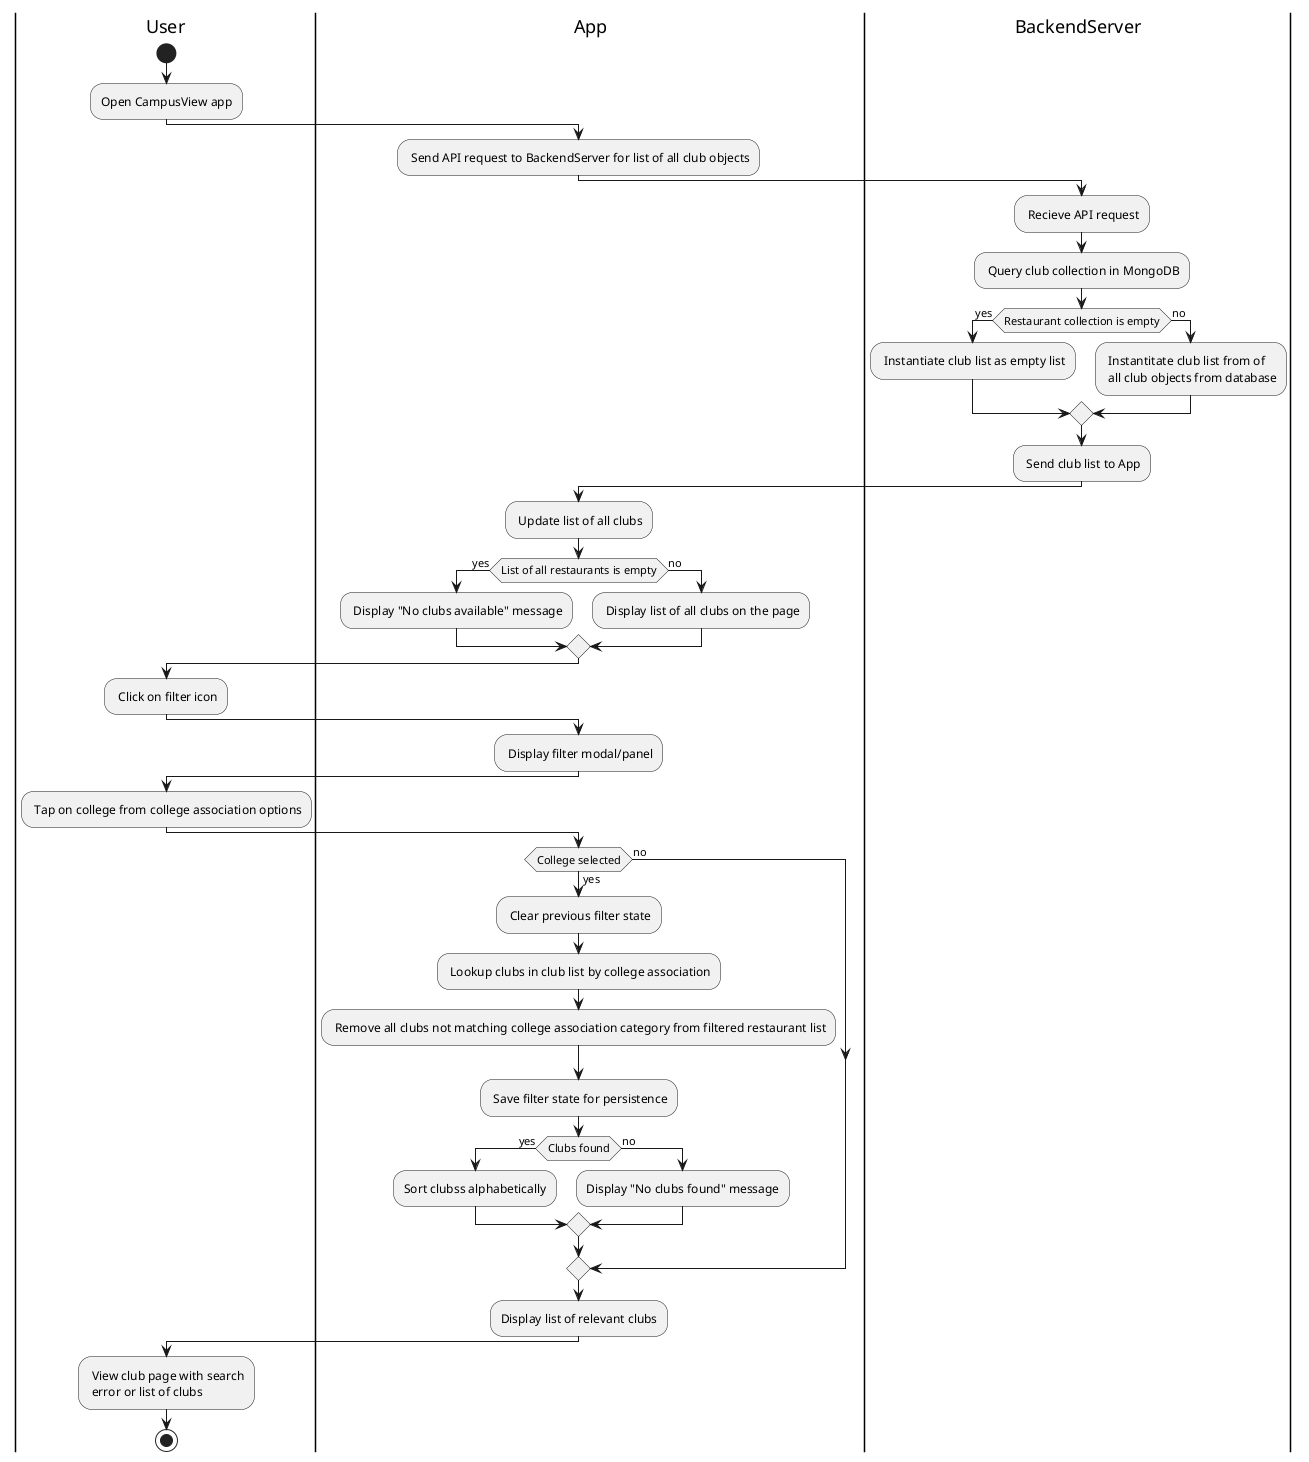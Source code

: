 @startuml filter_dining_hall
|User|
start
:Open CampusView app;

|App|
: Send API request to BackendServer for list of all club objects;

|BackendServer|
: Recieve API request;
: Query club collection in MongoDB;
if (Restaurant collection is empty) then (yes)
    : Instantiate club list as empty list;
else (no)
    : Instantitate club list from of\n all club objects from database;
endif
: Send club list to App;

|App|
: Update list of all clubs;
if (List of all restaurants is empty) then (yes)
    : Display "No clubs available" message;
else (no)
    : Display list of all clubs on the page;
endif

|User|
: Click on filter icon;

|App|
: Display filter modal/panel;

|User|
: Tap on college from college association options;

|App|
if (College selected) then (yes)
    : Clear previous filter state;
    : Lookup clubs in club list by college association;
    : Remove all clubs not matching college association category from filtered restaurant list;
    : Save filter state for persistence;
    if (Clubs found) then (yes)
        :Sort clubss alphabetically;
    else (no)
        :Display "No clubs found" message;
    endif
else (no)
endif

:Display list of relevant clubs;

|User|
: View club page with search\n error or list of clubs;

stop
@enduml
